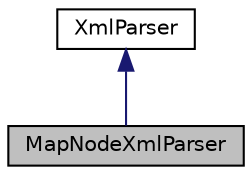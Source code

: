 digraph "MapNodeXmlParser"
{
  edge [fontname="Helvetica",fontsize="10",labelfontname="Helvetica",labelfontsize="10"];
  node [fontname="Helvetica",fontsize="10",shape=record];
  Node1 [label="MapNodeXmlParser",height=0.2,width=0.4,color="black", fillcolor="grey75", style="filled", fontcolor="black"];
  Node2 -> Node1 [dir="back",color="midnightblue",fontsize="10",style="solid",fontname="Helvetica"];
  Node2 [label="XmlParser",height=0.2,width=0.4,color="black", fillcolor="white", style="filled",URL="$d7/da7/class_xml_parser.html",tooltip="A class that handles parsing XML nodes. "];
}
